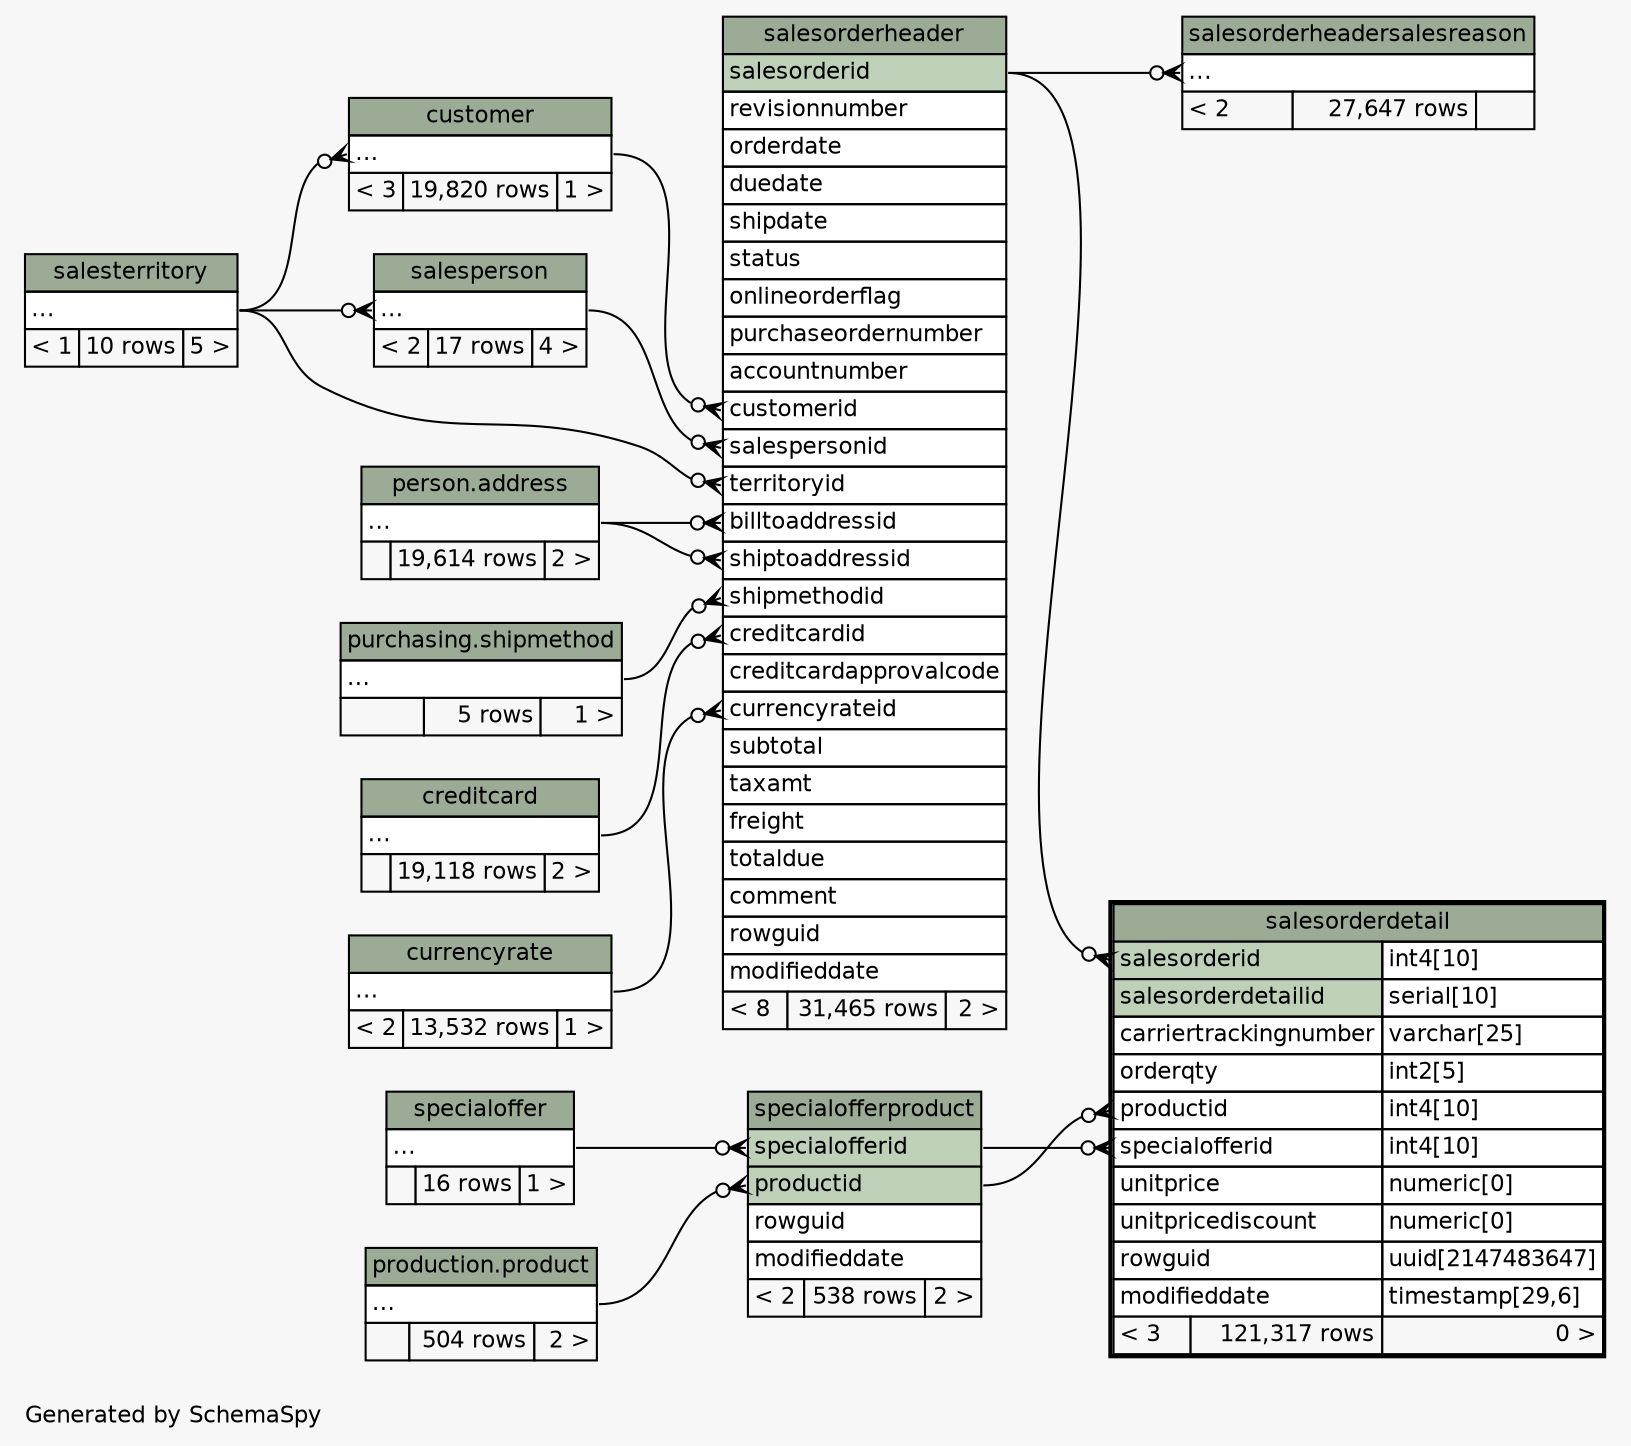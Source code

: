 // dot 2.40.1 on Linux 5.4.0-80-generic
// SchemaSpy rev 590
digraph "twoDegreesRelationshipsDiagram" {
  graph [
    rankdir="RL"
    bgcolor="#f7f7f7"
    label="\nGenerated by SchemaSpy"
    labeljust="l"
    nodesep="0.18"
    ranksep="0.46"
    fontname="Helvetica"
    fontsize="11"
  ];
  node [
    fontname="Helvetica"
    fontsize="11"
    shape="plaintext"
  ];
  edge [
    arrowsize="0.8"
  ];
  "customer":"elipses":w -> "salesterritory":"elipses":e [arrowhead=none dir=back arrowtail=crowodot];
  "salesorderdetail":"productid":w -> "specialofferproduct":"productid":e [arrowhead=none dir=back arrowtail=crowodot];
  "salesorderdetail":"salesorderid":w -> "salesorderheader":"salesorderid":e [arrowhead=none dir=back arrowtail=crowodot];
  "salesorderdetail":"specialofferid":w -> "specialofferproduct":"specialofferid":e [arrowhead=none dir=back arrowtail=crowodot];
  "salesorderheader":"billtoaddressid":w -> "person.address":"elipses":e [arrowhead=none dir=back arrowtail=crowodot];
  "salesorderheader":"creditcardid":w -> "creditcard":"elipses":e [arrowhead=none dir=back arrowtail=crowodot];
  "salesorderheader":"currencyrateid":w -> "currencyrate":"elipses":e [arrowhead=none dir=back arrowtail=crowodot];
  "salesorderheader":"customerid":w -> "customer":"elipses":e [arrowhead=none dir=back arrowtail=crowodot];
  "salesorderheader":"salespersonid":w -> "salesperson":"elipses":e [arrowhead=none dir=back arrowtail=crowodot];
  "salesorderheader":"shipmethodid":w -> "purchasing.shipmethod":"elipses":e [arrowhead=none dir=back arrowtail=crowodot];
  "salesorderheader":"shiptoaddressid":w -> "person.address":"elipses":e [arrowhead=none dir=back arrowtail=crowodot];
  "salesorderheader":"territoryid":w -> "salesterritory":"elipses":e [arrowhead=none dir=back arrowtail=crowodot];
  "salesorderheadersalesreason":"elipses":w -> "salesorderheader":"salesorderid":e [arrowhead=none dir=back arrowtail=crowodot];
  "salesperson":"elipses":w -> "salesterritory":"elipses":e [arrowhead=none dir=back arrowtail=crowodot];
  "specialofferproduct":"productid":w -> "production.product":"elipses":e [arrowhead=none dir=back arrowtail=crowodot];
  "specialofferproduct":"specialofferid":w -> "specialoffer":"elipses":e [arrowhead=none dir=back arrowtail=crowodot];
  "person.address" [
    label=<
    <TABLE BORDER="0" CELLBORDER="1" CELLSPACING="0" BGCOLOR="#ffffff">
      <TR><TD COLSPAN="3" BGCOLOR="#9bab96" ALIGN="CENTER">person.address</TD></TR>
      <TR><TD PORT="elipses" COLSPAN="3" ALIGN="LEFT">...</TD></TR>
      <TR><TD ALIGN="LEFT" BGCOLOR="#f7f7f7">  </TD><TD ALIGN="RIGHT" BGCOLOR="#f7f7f7">19,614 rows</TD><TD ALIGN="RIGHT" BGCOLOR="#f7f7f7">2 &gt;</TD></TR>
    </TABLE>>
    tooltip="person.address"
  ];
  "creditcard" [
    label=<
    <TABLE BORDER="0" CELLBORDER="1" CELLSPACING="0" BGCOLOR="#ffffff">
      <TR><TD COLSPAN="3" BGCOLOR="#9bab96" ALIGN="CENTER">creditcard</TD></TR>
      <TR><TD PORT="elipses" COLSPAN="3" ALIGN="LEFT">...</TD></TR>
      <TR><TD ALIGN="LEFT" BGCOLOR="#f7f7f7">  </TD><TD ALIGN="RIGHT" BGCOLOR="#f7f7f7">19,118 rows</TD><TD ALIGN="RIGHT" BGCOLOR="#f7f7f7">2 &gt;</TD></TR>
    </TABLE>>
    URL="creditcard.html"
    tooltip="creditcard"
  ];
  "currencyrate" [
    label=<
    <TABLE BORDER="0" CELLBORDER="1" CELLSPACING="0" BGCOLOR="#ffffff">
      <TR><TD COLSPAN="3" BGCOLOR="#9bab96" ALIGN="CENTER">currencyrate</TD></TR>
      <TR><TD PORT="elipses" COLSPAN="3" ALIGN="LEFT">...</TD></TR>
      <TR><TD ALIGN="LEFT" BGCOLOR="#f7f7f7">&lt; 2</TD><TD ALIGN="RIGHT" BGCOLOR="#f7f7f7">13,532 rows</TD><TD ALIGN="RIGHT" BGCOLOR="#f7f7f7">1 &gt;</TD></TR>
    </TABLE>>
    URL="currencyrate.html"
    tooltip="currencyrate"
  ];
  "customer" [
    label=<
    <TABLE BORDER="0" CELLBORDER="1" CELLSPACING="0" BGCOLOR="#ffffff">
      <TR><TD COLSPAN="3" BGCOLOR="#9bab96" ALIGN="CENTER">customer</TD></TR>
      <TR><TD PORT="elipses" COLSPAN="3" ALIGN="LEFT">...</TD></TR>
      <TR><TD ALIGN="LEFT" BGCOLOR="#f7f7f7">&lt; 3</TD><TD ALIGN="RIGHT" BGCOLOR="#f7f7f7">19,820 rows</TD><TD ALIGN="RIGHT" BGCOLOR="#f7f7f7">1 &gt;</TD></TR>
    </TABLE>>
    URL="customer.html"
    tooltip="customer"
  ];
  "production.product" [
    label=<
    <TABLE BORDER="0" CELLBORDER="1" CELLSPACING="0" BGCOLOR="#ffffff">
      <TR><TD COLSPAN="3" BGCOLOR="#9bab96" ALIGN="CENTER">production.product</TD></TR>
      <TR><TD PORT="elipses" COLSPAN="3" ALIGN="LEFT">...</TD></TR>
      <TR><TD ALIGN="LEFT" BGCOLOR="#f7f7f7">  </TD><TD ALIGN="RIGHT" BGCOLOR="#f7f7f7">504 rows</TD><TD ALIGN="RIGHT" BGCOLOR="#f7f7f7">2 &gt;</TD></TR>
    </TABLE>>
    tooltip="production.product"
  ];
  "salesorderdetail" [
    label=<
    <TABLE BORDER="2" CELLBORDER="1" CELLSPACING="0" BGCOLOR="#ffffff">
      <TR><TD COLSPAN="3" BGCOLOR="#9bab96" ALIGN="CENTER">salesorderdetail</TD></TR>
      <TR><TD PORT="salesorderid" COLSPAN="2" BGCOLOR="#bed1b8" ALIGN="LEFT">salesorderid</TD><TD PORT="salesorderid.type" ALIGN="LEFT">int4[10]</TD></TR>
      <TR><TD PORT="salesorderdetailid" COLSPAN="2" BGCOLOR="#bed1b8" ALIGN="LEFT">salesorderdetailid</TD><TD PORT="salesorderdetailid.type" ALIGN="LEFT">serial[10]</TD></TR>
      <TR><TD PORT="carriertrackingnumber" COLSPAN="2" ALIGN="LEFT">carriertrackingnumber</TD><TD PORT="carriertrackingnumber.type" ALIGN="LEFT">varchar[25]</TD></TR>
      <TR><TD PORT="orderqty" COLSPAN="2" ALIGN="LEFT">orderqty</TD><TD PORT="orderqty.type" ALIGN="LEFT">int2[5]</TD></TR>
      <TR><TD PORT="productid" COLSPAN="2" ALIGN="LEFT">productid</TD><TD PORT="productid.type" ALIGN="LEFT">int4[10]</TD></TR>
      <TR><TD PORT="specialofferid" COLSPAN="2" ALIGN="LEFT">specialofferid</TD><TD PORT="specialofferid.type" ALIGN="LEFT">int4[10]</TD></TR>
      <TR><TD PORT="unitprice" COLSPAN="2" ALIGN="LEFT">unitprice</TD><TD PORT="unitprice.type" ALIGN="LEFT">numeric[0]</TD></TR>
      <TR><TD PORT="unitpricediscount" COLSPAN="2" ALIGN="LEFT">unitpricediscount</TD><TD PORT="unitpricediscount.type" ALIGN="LEFT">numeric[0]</TD></TR>
      <TR><TD PORT="rowguid" COLSPAN="2" ALIGN="LEFT">rowguid</TD><TD PORT="rowguid.type" ALIGN="LEFT">uuid[2147483647]</TD></TR>
      <TR><TD PORT="modifieddate" COLSPAN="2" ALIGN="LEFT">modifieddate</TD><TD PORT="modifieddate.type" ALIGN="LEFT">timestamp[29,6]</TD></TR>
      <TR><TD ALIGN="LEFT" BGCOLOR="#f7f7f7">&lt; 3</TD><TD ALIGN="RIGHT" BGCOLOR="#f7f7f7">121,317 rows</TD><TD ALIGN="RIGHT" BGCOLOR="#f7f7f7">0 &gt;</TD></TR>
    </TABLE>>
    URL="salesorderdetail.html"
    tooltip="salesorderdetail"
  ];
  "salesorderheader" [
    label=<
    <TABLE BORDER="0" CELLBORDER="1" CELLSPACING="0" BGCOLOR="#ffffff">
      <TR><TD COLSPAN="3" BGCOLOR="#9bab96" ALIGN="CENTER">salesorderheader</TD></TR>
      <TR><TD PORT="salesorderid" COLSPAN="3" BGCOLOR="#bed1b8" ALIGN="LEFT">salesorderid</TD></TR>
      <TR><TD PORT="revisionnumber" COLSPAN="3" ALIGN="LEFT">revisionnumber</TD></TR>
      <TR><TD PORT="orderdate" COLSPAN="3" ALIGN="LEFT">orderdate</TD></TR>
      <TR><TD PORT="duedate" COLSPAN="3" ALIGN="LEFT">duedate</TD></TR>
      <TR><TD PORT="shipdate" COLSPAN="3" ALIGN="LEFT">shipdate</TD></TR>
      <TR><TD PORT="status" COLSPAN="3" ALIGN="LEFT">status</TD></TR>
      <TR><TD PORT="onlineorderflag" COLSPAN="3" ALIGN="LEFT">onlineorderflag</TD></TR>
      <TR><TD PORT="purchaseordernumber" COLSPAN="3" ALIGN="LEFT">purchaseordernumber</TD></TR>
      <TR><TD PORT="accountnumber" COLSPAN="3" ALIGN="LEFT">accountnumber</TD></TR>
      <TR><TD PORT="customerid" COLSPAN="3" ALIGN="LEFT">customerid</TD></TR>
      <TR><TD PORT="salespersonid" COLSPAN="3" ALIGN="LEFT">salespersonid</TD></TR>
      <TR><TD PORT="territoryid" COLSPAN="3" ALIGN="LEFT">territoryid</TD></TR>
      <TR><TD PORT="billtoaddressid" COLSPAN="3" ALIGN="LEFT">billtoaddressid</TD></TR>
      <TR><TD PORT="shiptoaddressid" COLSPAN="3" ALIGN="LEFT">shiptoaddressid</TD></TR>
      <TR><TD PORT="shipmethodid" COLSPAN="3" ALIGN="LEFT">shipmethodid</TD></TR>
      <TR><TD PORT="creditcardid" COLSPAN="3" ALIGN="LEFT">creditcardid</TD></TR>
      <TR><TD PORT="creditcardapprovalcode" COLSPAN="3" ALIGN="LEFT">creditcardapprovalcode</TD></TR>
      <TR><TD PORT="currencyrateid" COLSPAN="3" ALIGN="LEFT">currencyrateid</TD></TR>
      <TR><TD PORT="subtotal" COLSPAN="3" ALIGN="LEFT">subtotal</TD></TR>
      <TR><TD PORT="taxamt" COLSPAN="3" ALIGN="LEFT">taxamt</TD></TR>
      <TR><TD PORT="freight" COLSPAN="3" ALIGN="LEFT">freight</TD></TR>
      <TR><TD PORT="totaldue" COLSPAN="3" ALIGN="LEFT">totaldue</TD></TR>
      <TR><TD PORT="comment" COLSPAN="3" ALIGN="LEFT">comment</TD></TR>
      <TR><TD PORT="rowguid" COLSPAN="3" ALIGN="LEFT">rowguid</TD></TR>
      <TR><TD PORT="modifieddate" COLSPAN="3" ALIGN="LEFT">modifieddate</TD></TR>
      <TR><TD ALIGN="LEFT" BGCOLOR="#f7f7f7">&lt; 8</TD><TD ALIGN="RIGHT" BGCOLOR="#f7f7f7">31,465 rows</TD><TD ALIGN="RIGHT" BGCOLOR="#f7f7f7">2 &gt;</TD></TR>
    </TABLE>>
    URL="salesorderheader.html"
    tooltip="salesorderheader"
  ];
  "salesorderheadersalesreason" [
    label=<
    <TABLE BORDER="0" CELLBORDER="1" CELLSPACING="0" BGCOLOR="#ffffff">
      <TR><TD COLSPAN="3" BGCOLOR="#9bab96" ALIGN="CENTER">salesorderheadersalesreason</TD></TR>
      <TR><TD PORT="elipses" COLSPAN="3" ALIGN="LEFT">...</TD></TR>
      <TR><TD ALIGN="LEFT" BGCOLOR="#f7f7f7">&lt; 2</TD><TD ALIGN="RIGHT" BGCOLOR="#f7f7f7">27,647 rows</TD><TD ALIGN="RIGHT" BGCOLOR="#f7f7f7">  </TD></TR>
    </TABLE>>
    URL="salesorderheadersalesreason.html"
    tooltip="salesorderheadersalesreason"
  ];
  "salesperson" [
    label=<
    <TABLE BORDER="0" CELLBORDER="1" CELLSPACING="0" BGCOLOR="#ffffff">
      <TR><TD COLSPAN="3" BGCOLOR="#9bab96" ALIGN="CENTER">salesperson</TD></TR>
      <TR><TD PORT="elipses" COLSPAN="3" ALIGN="LEFT">...</TD></TR>
      <TR><TD ALIGN="LEFT" BGCOLOR="#f7f7f7">&lt; 2</TD><TD ALIGN="RIGHT" BGCOLOR="#f7f7f7">17 rows</TD><TD ALIGN="RIGHT" BGCOLOR="#f7f7f7">4 &gt;</TD></TR>
    </TABLE>>
    URL="salesperson.html"
    tooltip="salesperson"
  ];
  "salesterritory" [
    label=<
    <TABLE BORDER="0" CELLBORDER="1" CELLSPACING="0" BGCOLOR="#ffffff">
      <TR><TD COLSPAN="3" BGCOLOR="#9bab96" ALIGN="CENTER">salesterritory</TD></TR>
      <TR><TD PORT="elipses" COLSPAN="3" ALIGN="LEFT">...</TD></TR>
      <TR><TD ALIGN="LEFT" BGCOLOR="#f7f7f7">&lt; 1</TD><TD ALIGN="RIGHT" BGCOLOR="#f7f7f7">10 rows</TD><TD ALIGN="RIGHT" BGCOLOR="#f7f7f7">5 &gt;</TD></TR>
    </TABLE>>
    URL="salesterritory.html"
    tooltip="salesterritory"
  ];
  "purchasing.shipmethod" [
    label=<
    <TABLE BORDER="0" CELLBORDER="1" CELLSPACING="0" BGCOLOR="#ffffff">
      <TR><TD COLSPAN="3" BGCOLOR="#9bab96" ALIGN="CENTER">purchasing.shipmethod</TD></TR>
      <TR><TD PORT="elipses" COLSPAN="3" ALIGN="LEFT">...</TD></TR>
      <TR><TD ALIGN="LEFT" BGCOLOR="#f7f7f7">  </TD><TD ALIGN="RIGHT" BGCOLOR="#f7f7f7">5 rows</TD><TD ALIGN="RIGHT" BGCOLOR="#f7f7f7">1 &gt;</TD></TR>
    </TABLE>>
    tooltip="purchasing.shipmethod"
  ];
  "specialoffer" [
    label=<
    <TABLE BORDER="0" CELLBORDER="1" CELLSPACING="0" BGCOLOR="#ffffff">
      <TR><TD COLSPAN="3" BGCOLOR="#9bab96" ALIGN="CENTER">specialoffer</TD></TR>
      <TR><TD PORT="elipses" COLSPAN="3" ALIGN="LEFT">...</TD></TR>
      <TR><TD ALIGN="LEFT" BGCOLOR="#f7f7f7">  </TD><TD ALIGN="RIGHT" BGCOLOR="#f7f7f7">16 rows</TD><TD ALIGN="RIGHT" BGCOLOR="#f7f7f7">1 &gt;</TD></TR>
    </TABLE>>
    URL="specialoffer.html"
    tooltip="specialoffer"
  ];
  "specialofferproduct" [
    label=<
    <TABLE BORDER="0" CELLBORDER="1" CELLSPACING="0" BGCOLOR="#ffffff">
      <TR><TD COLSPAN="3" BGCOLOR="#9bab96" ALIGN="CENTER">specialofferproduct</TD></TR>
      <TR><TD PORT="specialofferid" COLSPAN="3" BGCOLOR="#bed1b8" ALIGN="LEFT">specialofferid</TD></TR>
      <TR><TD PORT="productid" COLSPAN="3" BGCOLOR="#bed1b8" ALIGN="LEFT">productid</TD></TR>
      <TR><TD PORT="rowguid" COLSPAN="3" ALIGN="LEFT">rowguid</TD></TR>
      <TR><TD PORT="modifieddate" COLSPAN="3" ALIGN="LEFT">modifieddate</TD></TR>
      <TR><TD ALIGN="LEFT" BGCOLOR="#f7f7f7">&lt; 2</TD><TD ALIGN="RIGHT" BGCOLOR="#f7f7f7">538 rows</TD><TD ALIGN="RIGHT" BGCOLOR="#f7f7f7">2 &gt;</TD></TR>
    </TABLE>>
    URL="specialofferproduct.html"
    tooltip="specialofferproduct"
  ];
}
